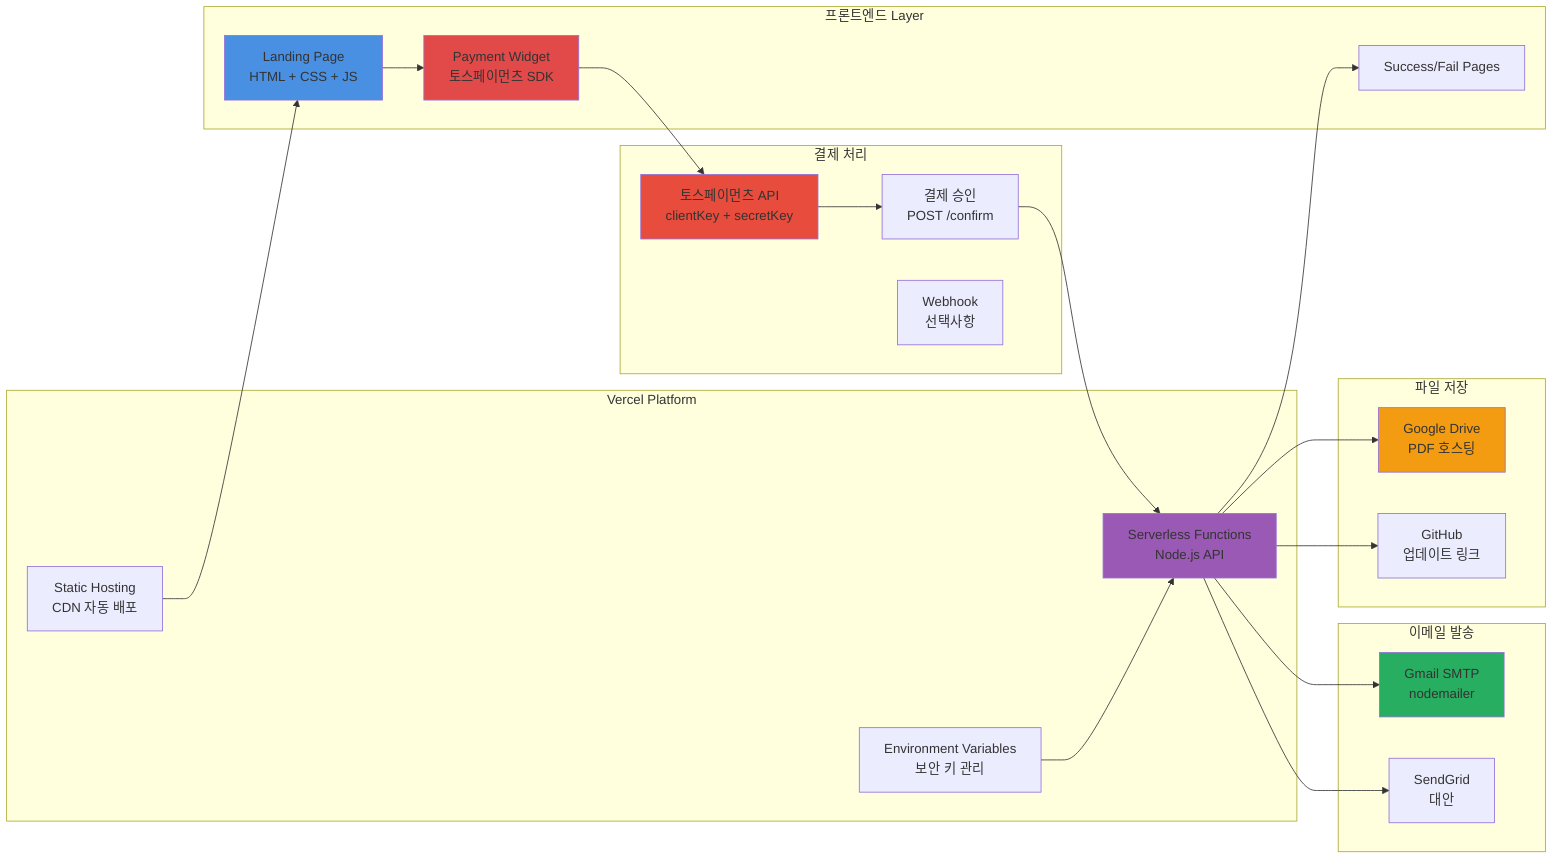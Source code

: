 graph LR
    subgraph "프론트엔드 Layer"
        A[Landing Page<br/>HTML + CSS + JS]
        B[Payment Widget<br/>토스페이먼츠 SDK]
        C[Success/Fail Pages]
    end

    subgraph "Vercel Platform"
        D[Static Hosting<br/>CDN 자동 배포]
        E[Serverless Functions<br/>Node.js API]
        F[Environment Variables<br/>보안 키 관리]
    end

    subgraph "결제 처리"
        G[토스페이먼츠 API<br/>clientKey + secretKey]
        H[결제 승인<br/>POST /confirm]
        I[Webhook<br/>선택사항]
    end

    subgraph "이메일 발송"
        J[Gmail SMTP<br/>nodemailer]
        K[SendGrid<br/>대안]
    end

    subgraph "파일 저장"
        L[Google Drive<br/>PDF 호스팅]
        M[GitHub<br/>업데이트 링크]
    end

    A --> B
    B --> G
    G --> H
    H --> E
    E --> J
    E --> K
    E --> L
    E --> M
    E --> C
    D --> A
    F --> E

    style A fill:#4A90E2
    style B fill:#E24A4A
    style E fill:#9B59B6
    style G fill:#E74C3C
    style J fill:#27AE60
    style L fill:#F39C12

    classDef frontend fill:#4A90E2,stroke:#333,color:#fff
    classDef backend fill:#9B59B6,stroke:#333,color:#fff
    classDef payment fill:#E74C3C,stroke:#333,color:#fff
    classDef email fill:#27AE60,stroke:#333,color:#fff
    classDef storage fill:#F39C12,stroke:#333,color:#fff